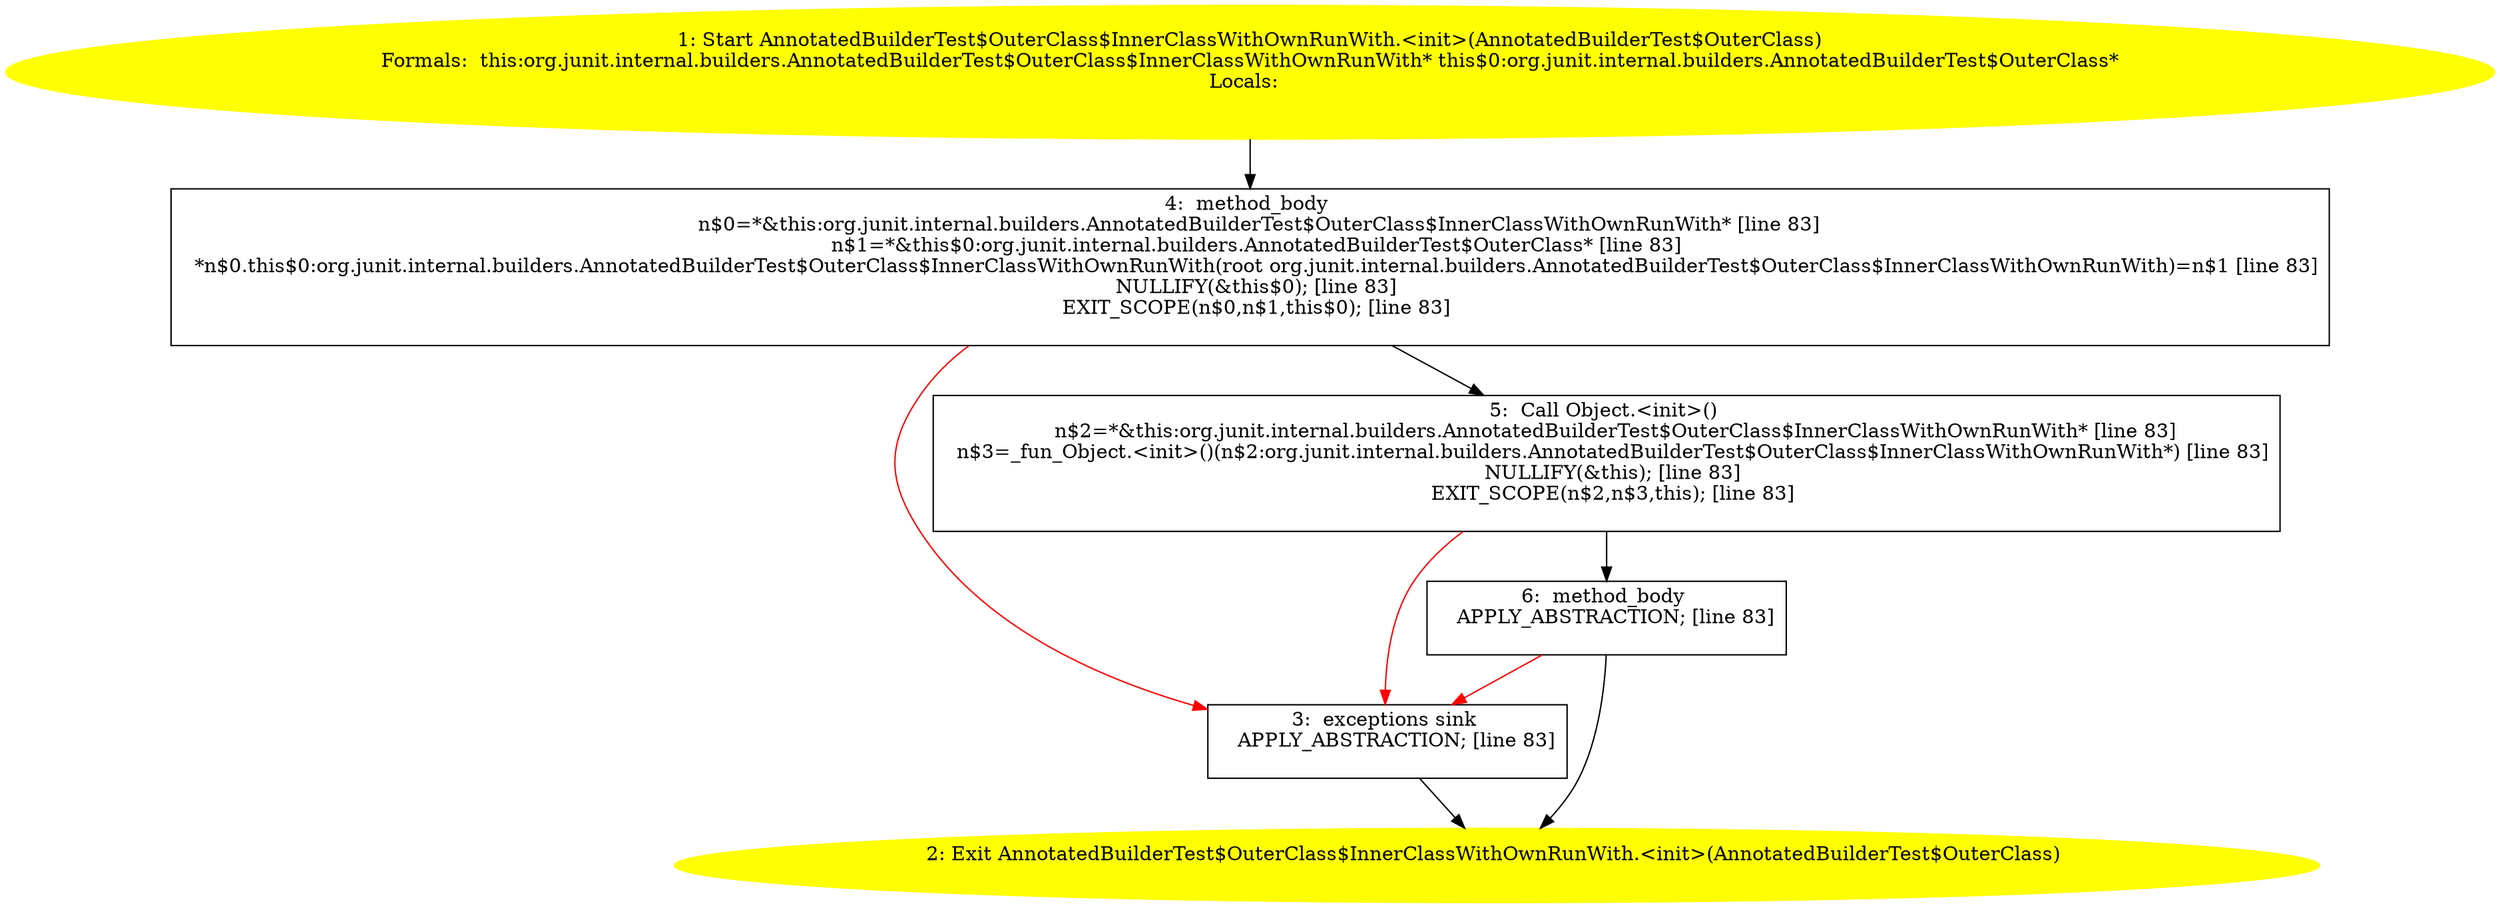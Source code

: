 /* @generated */
digraph cfg {
"org.junit.internal.builders.AnnotatedBuilderTest$OuterClass$InnerClassWithOwnRunWith.<init>(org.juni.49dd7b08d46dcd36338912d26e67bdda_1" [label="1: Start AnnotatedBuilderTest$OuterClass$InnerClassWithOwnRunWith.<init>(AnnotatedBuilderTest$OuterClass)\nFormals:  this:org.junit.internal.builders.AnnotatedBuilderTest$OuterClass$InnerClassWithOwnRunWith* this$0:org.junit.internal.builders.AnnotatedBuilderTest$OuterClass*\nLocals:  \n  " color=yellow style=filled]
	

	 "org.junit.internal.builders.AnnotatedBuilderTest$OuterClass$InnerClassWithOwnRunWith.<init>(org.juni.49dd7b08d46dcd36338912d26e67bdda_1" -> "org.junit.internal.builders.AnnotatedBuilderTest$OuterClass$InnerClassWithOwnRunWith.<init>(org.juni.49dd7b08d46dcd36338912d26e67bdda_4" ;
"org.junit.internal.builders.AnnotatedBuilderTest$OuterClass$InnerClassWithOwnRunWith.<init>(org.juni.49dd7b08d46dcd36338912d26e67bdda_2" [label="2: Exit AnnotatedBuilderTest$OuterClass$InnerClassWithOwnRunWith.<init>(AnnotatedBuilderTest$OuterClass) \n  " color=yellow style=filled]
	

"org.junit.internal.builders.AnnotatedBuilderTest$OuterClass$InnerClassWithOwnRunWith.<init>(org.juni.49dd7b08d46dcd36338912d26e67bdda_3" [label="3:  exceptions sink \n   APPLY_ABSTRACTION; [line 83]\n " shape="box"]
	

	 "org.junit.internal.builders.AnnotatedBuilderTest$OuterClass$InnerClassWithOwnRunWith.<init>(org.juni.49dd7b08d46dcd36338912d26e67bdda_3" -> "org.junit.internal.builders.AnnotatedBuilderTest$OuterClass$InnerClassWithOwnRunWith.<init>(org.juni.49dd7b08d46dcd36338912d26e67bdda_2" ;
"org.junit.internal.builders.AnnotatedBuilderTest$OuterClass$InnerClassWithOwnRunWith.<init>(org.juni.49dd7b08d46dcd36338912d26e67bdda_4" [label="4:  method_body \n   n$0=*&this:org.junit.internal.builders.AnnotatedBuilderTest$OuterClass$InnerClassWithOwnRunWith* [line 83]\n  n$1=*&this$0:org.junit.internal.builders.AnnotatedBuilderTest$OuterClass* [line 83]\n  *n$0.this$0:org.junit.internal.builders.AnnotatedBuilderTest$OuterClass$InnerClassWithOwnRunWith(root org.junit.internal.builders.AnnotatedBuilderTest$OuterClass$InnerClassWithOwnRunWith)=n$1 [line 83]\n  NULLIFY(&this$0); [line 83]\n  EXIT_SCOPE(n$0,n$1,this$0); [line 83]\n " shape="box"]
	

	 "org.junit.internal.builders.AnnotatedBuilderTest$OuterClass$InnerClassWithOwnRunWith.<init>(org.juni.49dd7b08d46dcd36338912d26e67bdda_4" -> "org.junit.internal.builders.AnnotatedBuilderTest$OuterClass$InnerClassWithOwnRunWith.<init>(org.juni.49dd7b08d46dcd36338912d26e67bdda_5" ;
	 "org.junit.internal.builders.AnnotatedBuilderTest$OuterClass$InnerClassWithOwnRunWith.<init>(org.juni.49dd7b08d46dcd36338912d26e67bdda_4" -> "org.junit.internal.builders.AnnotatedBuilderTest$OuterClass$InnerClassWithOwnRunWith.<init>(org.juni.49dd7b08d46dcd36338912d26e67bdda_3" [color="red" ];
"org.junit.internal.builders.AnnotatedBuilderTest$OuterClass$InnerClassWithOwnRunWith.<init>(org.juni.49dd7b08d46dcd36338912d26e67bdda_5" [label="5:  Call Object.<init>() \n   n$2=*&this:org.junit.internal.builders.AnnotatedBuilderTest$OuterClass$InnerClassWithOwnRunWith* [line 83]\n  n$3=_fun_Object.<init>()(n$2:org.junit.internal.builders.AnnotatedBuilderTest$OuterClass$InnerClassWithOwnRunWith*) [line 83]\n  NULLIFY(&this); [line 83]\n  EXIT_SCOPE(n$2,n$3,this); [line 83]\n " shape="box"]
	

	 "org.junit.internal.builders.AnnotatedBuilderTest$OuterClass$InnerClassWithOwnRunWith.<init>(org.juni.49dd7b08d46dcd36338912d26e67bdda_5" -> "org.junit.internal.builders.AnnotatedBuilderTest$OuterClass$InnerClassWithOwnRunWith.<init>(org.juni.49dd7b08d46dcd36338912d26e67bdda_6" ;
	 "org.junit.internal.builders.AnnotatedBuilderTest$OuterClass$InnerClassWithOwnRunWith.<init>(org.juni.49dd7b08d46dcd36338912d26e67bdda_5" -> "org.junit.internal.builders.AnnotatedBuilderTest$OuterClass$InnerClassWithOwnRunWith.<init>(org.juni.49dd7b08d46dcd36338912d26e67bdda_3" [color="red" ];
"org.junit.internal.builders.AnnotatedBuilderTest$OuterClass$InnerClassWithOwnRunWith.<init>(org.juni.49dd7b08d46dcd36338912d26e67bdda_6" [label="6:  method_body \n   APPLY_ABSTRACTION; [line 83]\n " shape="box"]
	

	 "org.junit.internal.builders.AnnotatedBuilderTest$OuterClass$InnerClassWithOwnRunWith.<init>(org.juni.49dd7b08d46dcd36338912d26e67bdda_6" -> "org.junit.internal.builders.AnnotatedBuilderTest$OuterClass$InnerClassWithOwnRunWith.<init>(org.juni.49dd7b08d46dcd36338912d26e67bdda_2" ;
	 "org.junit.internal.builders.AnnotatedBuilderTest$OuterClass$InnerClassWithOwnRunWith.<init>(org.juni.49dd7b08d46dcd36338912d26e67bdda_6" -> "org.junit.internal.builders.AnnotatedBuilderTest$OuterClass$InnerClassWithOwnRunWith.<init>(org.juni.49dd7b08d46dcd36338912d26e67bdda_3" [color="red" ];
}
